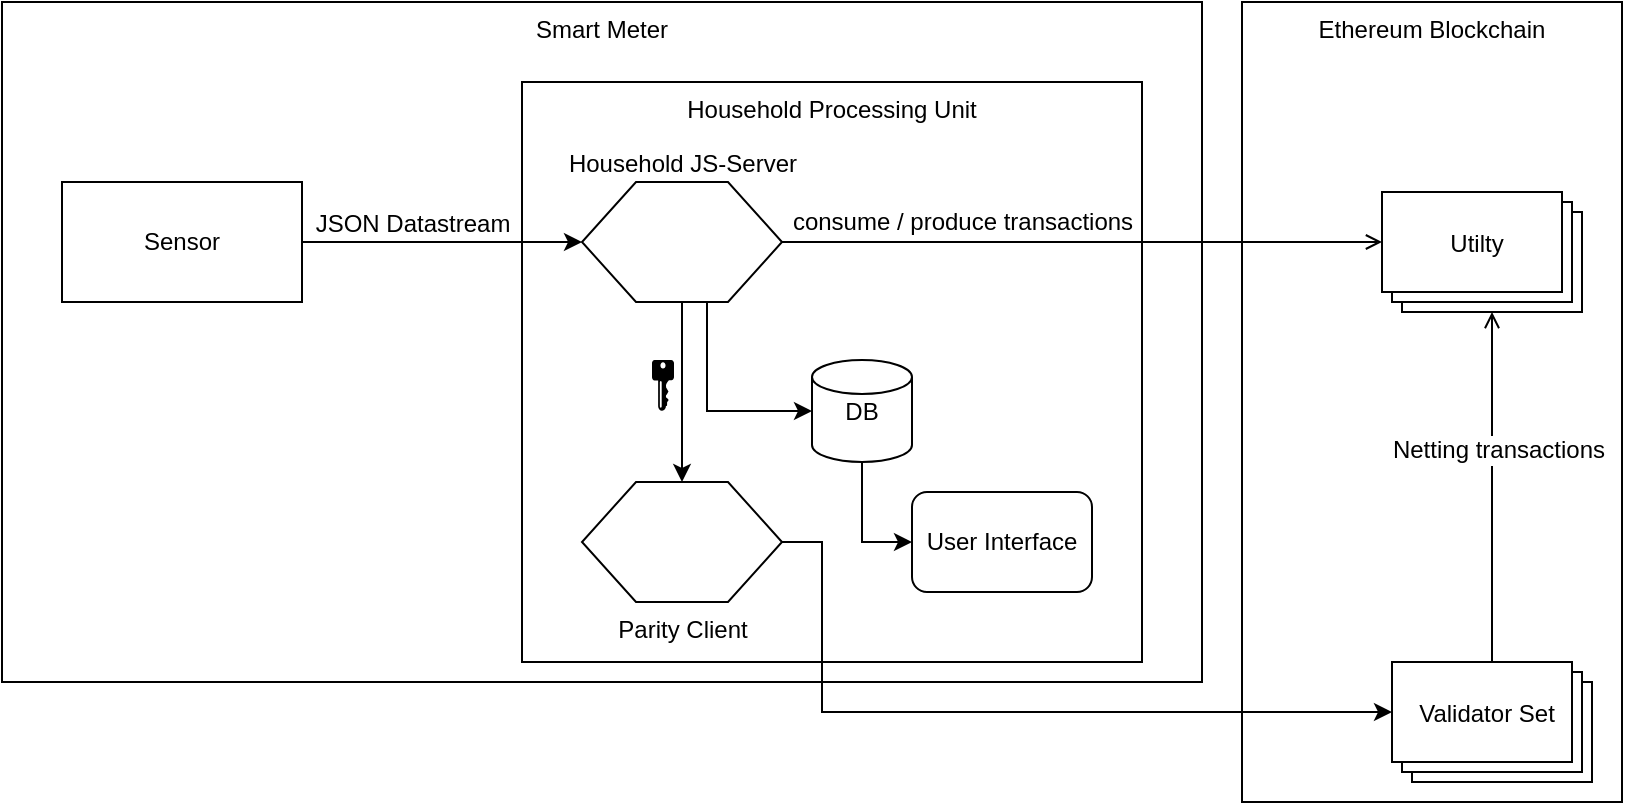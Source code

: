 <mxfile type="device" version="10.6.3"><diagram id="kvse5FUQjdF2ev0zZLCD" name="Page-1"><mxGraphModel grid="1" dx="1408" dy="797" gridSize="10" guides="1" tooltips="1" connect="1" arrows="1" fold="1" page="1" pageScale="1" pageWidth="827" pageHeight="1169" math="0" shadow="0"><root><mxCell id="0" /><mxCell id="1" parent="0" /><mxCell id="waGhZdvFxGytdDy7wrr2-35" value="Smart Meter" parent="1" style="rounded=0;whiteSpace=wrap;html=1;labelBackgroundColor=none;strokeWidth=1;fillColor=none;fontSize=12;verticalAlign=top;" vertex="1"><mxGeometry as="geometry" y="60" x="10" width="600" height="340" /></mxCell><mxCell id="waGhZdvFxGytdDy7wrr2-6" value="" parent="1" style="edgeStyle=orthogonalEdgeStyle;rounded=0;orthogonalLoop=1;jettySize=auto;html=1;labelPosition=center;verticalLabelPosition=top;align=center;verticalAlign=bottom;spacingTop=0;endArrow=classic;endFill=1;" target="waGhZdvFxGytdDy7wrr2-15" source="waGhZdvFxGytdDy7wrr2-4" edge="1"><mxGeometry as="geometry" relative="1"><mxPoint as="targetPoint" y="130" x="270" /></mxGeometry></mxCell><mxCell id="waGhZdvFxGytdDy7wrr2-32" value="&lt;p style=&quot;line-height: 100%; font-size: 12px;&quot;&gt;JSON Datastream&lt;/p&gt;" parent="waGhZdvFxGytdDy7wrr2-6" style="text;html=1;resizable=0;points=[];align=center;verticalAlign=middle;labelBackgroundColor=none;fontSize=12;" vertex="1" connectable="0"><mxGeometry as="geometry" y="1" x="-0.286" relative="1"><mxPoint as="offset" y="-9" x="5" /></mxGeometry></mxCell><mxCell id="waGhZdvFxGytdDy7wrr2-4" value="Sensor" parent="1" style="rounded=0;whiteSpace=wrap;html=1;" vertex="1"><mxGeometry as="geometry" y="150" x="40" width="120" height="60" /></mxCell><mxCell id="waGhZdvFxGytdDy7wrr2-10" value="Household Processing Unit" parent="1" style="rounded=0;whiteSpace=wrap;html=1;verticalAlign=top;fillColor=none;strokeWidth=1;strokeColor=#000000;perimeterSpacing=0;glass=0;shadow=0;comic=0;" vertex="1"><mxGeometry as="geometry" y="100" x="270" width="310" height="290" /></mxCell><mxCell id="waGhZdvFxGytdDy7wrr2-29" parent="1" style="edgeStyle=orthogonalEdgeStyle;rounded=0;orthogonalLoop=1;jettySize=auto;html=1;exitX=1;exitY=0.5;exitDx=0;exitDy=0;entryX=0;entryY=0;entryDx=0;entryDy=25;entryPerimeter=0;" target="waGhZdvFxGytdDy7wrr2-25" source="waGhZdvFxGytdDy7wrr2-14" edge="1"><mxGeometry as="geometry" relative="1"><Array as="points"><mxPoint y="330" x="420" /><mxPoint y="415" x="420" /></Array></mxGeometry></mxCell><mxCell id="waGhZdvFxGytdDy7wrr2-14" value="Parity Client" parent="1" style="verticalLabelPosition=bottom;verticalAlign=top;html=1;strokeWidth=1;shape=hexagon;perimeter=hexagonPerimeter2;arcSize=6;size=0.27;" vertex="1"><mxGeometry as="geometry" y="300" x="300" width="100" height="60" /></mxCell><mxCell id="waGhZdvFxGytdDy7wrr2-16" value="" parent="1" style="edgeStyle=orthogonalEdgeStyle;rounded=0;orthogonalLoop=1;jettySize=auto;html=1;" target="waGhZdvFxGytdDy7wrr2-14" source="waGhZdvFxGytdDy7wrr2-15" edge="1"><mxGeometry as="geometry" relative="1" /></mxCell><mxCell id="waGhZdvFxGytdDy7wrr2-21" parent="1" style="edgeStyle=orthogonalEdgeStyle;rounded=0;orthogonalLoop=1;jettySize=auto;html=1;exitX=0.625;exitY=1;exitDx=0;exitDy=0;entryX=0;entryY=0.5;entryDx=0;entryDy=0;entryPerimeter=0;" target="waGhZdvFxGytdDy7wrr2-19" source="waGhZdvFxGytdDy7wrr2-15" edge="1"><mxGeometry as="geometry" relative="1" /></mxCell><mxCell id="waGhZdvFxGytdDy7wrr2-27" parent="1" style="edgeStyle=orthogonalEdgeStyle;rounded=0;orthogonalLoop=1;jettySize=auto;html=1;exitX=1;exitY=0.5;exitDx=0;exitDy=0;entryX=0;entryY=0;entryDx=0;entryDy=25;entryPerimeter=0;endArrow=open;endFill=0;" target="waGhZdvFxGytdDy7wrr2-26" source="waGhZdvFxGytdDy7wrr2-15" edge="1"><mxGeometry as="geometry" relative="1" /></mxCell><mxCell id="waGhZdvFxGytdDy7wrr2-33" value="consume / produce transactions&lt;br&gt;" parent="waGhZdvFxGytdDy7wrr2-27" style="text;html=1;resizable=0;points=[];align=center;verticalAlign=middle;labelBackgroundColor=none;" vertex="1" connectable="0"><mxGeometry as="geometry" x="0.6" relative="1"><mxPoint as="offset" y="-10" x="-150" /></mxGeometry></mxCell><mxCell id="waGhZdvFxGytdDy7wrr2-15" value="Household JS-Server" parent="1" style="verticalLabelPosition=top;verticalAlign=bottom;html=1;strokeWidth=1;shape=hexagon;perimeter=hexagonPerimeter2;arcSize=6;size=0.27;labelPosition=center;align=center;" vertex="1"><mxGeometry as="geometry" y="150" x="300" width="100" height="60" /></mxCell><mxCell id="waGhZdvFxGytdDy7wrr2-17" value="" parent="1" style="shadow=0;dashed=0;html=1;strokeColor=none;labelPosition=center;verticalLabelPosition=bottom;verticalAlign=top;align=center;shape=mxgraph.mscae.enterprise.key_permissions;fillColor=#000000;aspect=fixed;" vertex="1"><mxGeometry as="geometry" y="239" x="335" width="11" height="25.38" /></mxCell><mxCell id="waGhZdvFxGytdDy7wrr2-23" parent="1" style="edgeStyle=orthogonalEdgeStyle;rounded=0;orthogonalLoop=1;jettySize=auto;html=1;exitX=0.5;exitY=1;exitDx=0;exitDy=0;exitPerimeter=0;entryX=0;entryY=0.5;entryDx=0;entryDy=0;" target="waGhZdvFxGytdDy7wrr2-22" source="waGhZdvFxGytdDy7wrr2-19" edge="1"><mxGeometry as="geometry" relative="1" /></mxCell><mxCell id="waGhZdvFxGytdDy7wrr2-19" value="DB" parent="1" style="strokeWidth=1;html=1;shape=mxgraph.flowchart.database;whiteSpace=wrap;fillColor=#FFFFFF;" vertex="1"><mxGeometry as="geometry" y="239" x="415" width="50" height="51" /></mxCell><mxCell id="waGhZdvFxGytdDy7wrr2-22" value="User Interface" parent="1" style="rounded=1;whiteSpace=wrap;html=1;strokeWidth=1;fillColor=#FFFFFF;" vertex="1"><mxGeometry as="geometry" y="305" x="465" width="90" height="50" /></mxCell><mxCell id="waGhZdvFxGytdDy7wrr2-31" value="" parent="1" style="edgeStyle=orthogonalEdgeStyle;rounded=0;orthogonalLoop=1;jettySize=auto;html=1;entryX=0;entryY=0;entryDx=55;entryDy=60;entryPerimeter=0;endArrow=open;endFill=0;" target="waGhZdvFxGytdDy7wrr2-26" source="waGhZdvFxGytdDy7wrr2-25" edge="1"><mxGeometry as="geometry" relative="1"><mxPoint as="targetPoint" y="310" x="760" /></mxGeometry></mxCell><mxCell id="waGhZdvFxGytdDy7wrr2-34" value="Netting transactions&lt;br&gt;" parent="waGhZdvFxGytdDy7wrr2-31" style="text;html=1;resizable=0;points=[];align=center;verticalAlign=middle;labelBackgroundColor=#ffffff;fontSize=12;" vertex="1" connectable="0"><mxGeometry as="geometry" y="-3" x="0.211" relative="1"><mxPoint as="offset" /></mxGeometry></mxCell><mxCell id="waGhZdvFxGytdDy7wrr2-25" value="Validator Set&lt;br&gt;" parent="1" style="verticalLabelPosition=middle;verticalAlign=middle;html=1;shape=mxgraph.basic.layered_rect;dx=10;outlineConnect=0;strokeWidth=1;fillColor=#FFFFFF;labelPosition=center;align=center;spacingTop=-8;spacingLeft=-6;" vertex="1"><mxGeometry as="geometry" y="390" x="705" width="100" height="60" /></mxCell><mxCell id="waGhZdvFxGytdDy7wrr2-26" value="Utilty" parent="1" style="verticalLabelPosition=middle;verticalAlign=middle;html=1;shape=mxgraph.basic.layered_rect;dx=10;outlineConnect=0;strokeWidth=1;fillColor=#FFFFFF;spacingTop=-8;spacingLeft=-6;labelPosition=center;align=center;" vertex="1"><mxGeometry as="geometry" y="155" x="700" width="100" height="60" /></mxCell><mxCell id="waGhZdvFxGytdDy7wrr2-37" value="Ethereum Blockchain" parent="1" style="rounded=0;whiteSpace=wrap;html=1;shadow=0;glass=0;comic=0;labelBackgroundColor=none;strokeColor=#000000;strokeWidth=1;fillColor=none;fontSize=12;verticalAlign=top;" vertex="1"><mxGeometry as="geometry" y="60" x="630" width="190" height="400" /></mxCell></root></mxGraphModel></diagram></mxfile>